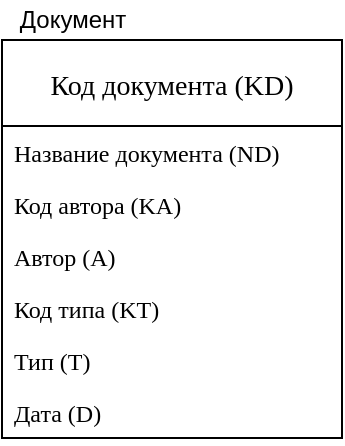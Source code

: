 <mxfile version="12.3.9" type="device" pages="1"><diagram id="xth7INtLcWOTmx3cm4a8" name="Page-1"><mxGraphModel dx="1068" dy="483" grid="1" gridSize="10" guides="1" tooltips="1" connect="1" arrows="1" fold="1" page="1" pageScale="1" pageWidth="827" pageHeight="1169" math="0" shadow="0"><root><mxCell id="0"/><mxCell id="1" parent="0"/><mxCell id="9-6x-dp6W683IOFdTs2u-6" value="&#10;&#10;Код документа (KD)&#10;&#10;" style="swimlane;fontStyle=0;childLayout=stackLayout;horizontal=1;startSize=43;fillColor=none;horizontalStack=0;resizeParent=1;resizeParentMax=0;resizeLast=0;collapsible=1;marginBottom=0;swimlaneFillColor=#ffffff;align=center;fontSize=14;fontFamily=Times New Roman;" vertex="1" parent="1"><mxGeometry x="265" y="313" width="170" height="199" as="geometry"/></mxCell><mxCell id="9-6x-dp6W683IOFdTs2u-12" value="Название документа (ND)" style="text;strokeColor=none;fillColor=none;spacingLeft=4;spacingRight=4;overflow=hidden;rotatable=0;points=[[0,0.5],[1,0.5]];portConstraint=eastwest;fontSize=12;fontFamily=Times New Roman;" vertex="1" parent="9-6x-dp6W683IOFdTs2u-6"><mxGeometry y="43" width="170" height="26" as="geometry"/></mxCell><mxCell id="9-6x-dp6W683IOFdTs2u-7" value="Код автора (KA)" style="text;strokeColor=none;fillColor=none;spacingLeft=4;spacingRight=4;overflow=hidden;rotatable=0;points=[[0,0.5],[1,0.5]];portConstraint=eastwest;fontSize=12;fontFamily=Times New Roman;" vertex="1" parent="9-6x-dp6W683IOFdTs2u-6"><mxGeometry y="69" width="170" height="26" as="geometry"/></mxCell><mxCell id="9-6x-dp6W683IOFdTs2u-16" value="Автор (A)" style="text;strokeColor=none;fillColor=none;spacingLeft=4;spacingRight=4;overflow=hidden;rotatable=0;points=[[0,0.5],[1,0.5]];portConstraint=eastwest;fontSize=12;fontFamily=Times New Roman;" vertex="1" parent="9-6x-dp6W683IOFdTs2u-6"><mxGeometry y="95" width="170" height="26" as="geometry"/></mxCell><mxCell id="9-6x-dp6W683IOFdTs2u-8" value="Код типа (KT)" style="text;strokeColor=none;fillColor=none;spacingLeft=4;spacingRight=4;overflow=hidden;rotatable=0;points=[[0,0.5],[1,0.5]];portConstraint=eastwest;fontSize=12;fontFamily=Times New Roman;" vertex="1" parent="9-6x-dp6W683IOFdTs2u-6"><mxGeometry y="121" width="170" height="26" as="geometry"/></mxCell><mxCell id="9-6x-dp6W683IOFdTs2u-22" value="Тип (T)" style="text;strokeColor=none;fillColor=none;spacingLeft=4;spacingRight=4;overflow=hidden;rotatable=0;points=[[0,0.5],[1,0.5]];portConstraint=eastwest;fontSize=12;fontFamily=Times New Roman;" vertex="1" parent="9-6x-dp6W683IOFdTs2u-6"><mxGeometry y="147" width="170" height="26" as="geometry"/></mxCell><mxCell id="9-6x-dp6W683IOFdTs2u-11" value="Дата (D)" style="text;strokeColor=none;fillColor=none;spacingLeft=4;spacingRight=4;overflow=hidden;rotatable=0;points=[[0,0.5],[1,0.5]];portConstraint=eastwest;fontSize=12;fontFamily=Times New Roman;" vertex="1" parent="9-6x-dp6W683IOFdTs2u-6"><mxGeometry y="173" width="170" height="26" as="geometry"/></mxCell><mxCell id="9-6x-dp6W683IOFdTs2u-10" value="Документ" style="text;html=1;align=center;verticalAlign=middle;resizable=0;points=[];;autosize=1;" vertex="1" parent="1"><mxGeometry x="265" y="293" width="70" height="20" as="geometry"/></mxCell></root></mxGraphModel></diagram></mxfile>